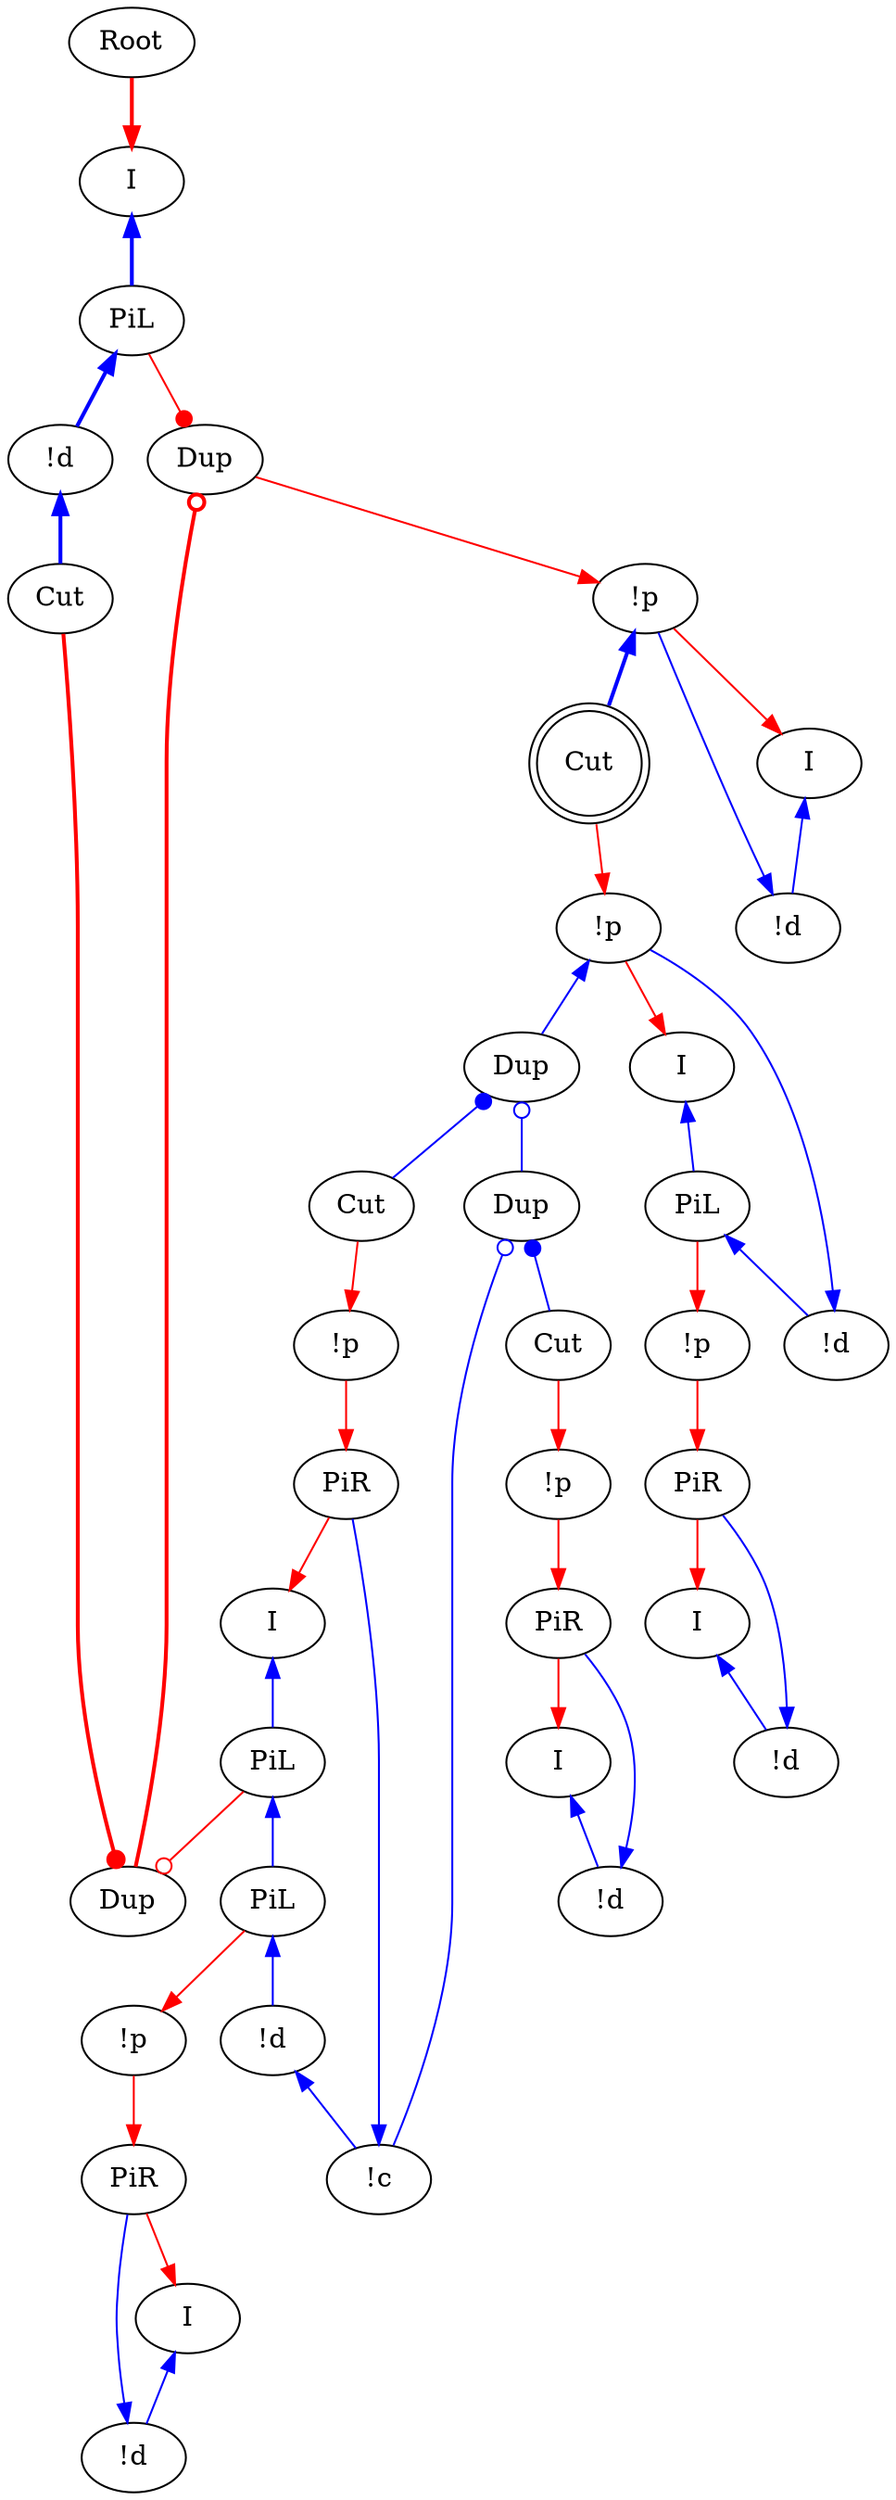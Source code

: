 digraph {
"Root0" [label="Root"]
"!p0" [label="!p"]
"I0" [label="I"]
"!d0" [label="!d"]
"!p1" [label="!p"]
"Cut0" [label="Cut",shape=doublecircle]
"!d1" [label="!d"]
"PiL0" [label="PiL"]
"I1" [label="I"]
"I2" [label="I"]
"!p2" [label="!p"]
"Cut1" [label="Cut"]
"PiR0" [label="PiR"]
"!c0" [label="!c"]
"!d2" [label="!d"]
"PiL1" [label="PiL"]
"PiL2" [label="PiL"]
"I3" [label="I"]
"!p3" [label="!p"]
"!p4" [label="!p"]
"Cut2" [label="Cut"]
"PiR1" [label="PiR"]
"PiR2" [label="PiR"]
"!d3" [label="!d"]
"I4" [label="I"]
"Dup1_0" [label="Dup"]
"Dup1_1" [label="Dup"]
"!d4" [label="!d"]
"I5" [label="I"]
"!p5" [label="!p"]
"PiR3" [label="PiR"]
"Cut3" [label="Cut"]
"!d5" [label="!d"]
"!d6" [label="!d"]
"I6" [label="I"]
"Dup3_0" [label="Dup"]
"Dup3_1" [label="Dup"]
"PiL3" [label="PiL"]
"!p1" -> "I1"[color=red,tooltip="e11"]
"!d1" -> "!p1"[color=blue,tooltip="e13",dir=back]
"!p1" -> "Dup1_0"[color=blue,tooltip="e15",dir=back]
"PiL0" -> "!d1"[color=blue,tooltip="e17",dir=back]
"I1" -> "PiL0"[color=blue,tooltip="e19",dir=back]
"PiL0" -> "!p3"[color=red,tooltip="e21"]
"Dup1_0" -> "Cut1"[color=blue,tooltip="e23",arrowtail=dot,dir=back]
"Dup1_0" -> "Dup3_0"[color=blue,tooltip="e25",arrowtail=odot,dir=back]
"I2" -> "PiL3"[color=blue,tooltip="e32",penwidth=2,dir=back]
"PiL3" -> "Dup1_1"[color=red,tooltip="e34",arrowhead=dot]
"Dup3_1" -> "Dup1_1"[color=red,tooltip="e35",arrowhead=odot,penwidth=2]
"Cut1" -> "!p2"[color=red,tooltip="e37"]
"!p2" -> "PiR0"[color=red,tooltip="e39"]
"!c0" -> "PiR0"[color=blue,tooltip="e41",dir=back]
"PiR0" -> "I3"[color=red,tooltip="e43"]
"Dup3_0" -> "Cut2"[color=blue,tooltip="e45",arrowtail=dot,dir=back]
"!d2" -> "!c0"[color=blue,tooltip="e46",dir=back]
"Dup3_0" -> "!c0"[color=blue,tooltip="e47",arrowtail=odot,dir=back]
"PiL1" -> "!d2"[color=blue,tooltip="e49",dir=back]
"PiL2" -> "PiL1"[color=blue,tooltip="e51",dir=back]
"PiL1" -> "!p5"[color=red,tooltip="e53"]
"I3" -> "PiL2"[color=blue,tooltip="e55",dir=back]
"Cut3" -> "Dup3_1"[color=red,tooltip="e56",arrowhead=dot,penwidth=2]
"PiL2" -> "Dup3_1"[color=red,tooltip="e57",arrowhead=odot]
"!p3" -> "PiR1"[color=red,tooltip="e59"]
"Cut2" -> "!p4"[color=red,tooltip="e63"]
"!p4" -> "PiR2"[color=red,tooltip="e65"]
"!d3" -> "PiR1"[color=blue,tooltip="e67",dir=back]
"PiR1" -> "I4"[color=red,tooltip="e69"]
"!d4" -> "PiR2"[color=blue,tooltip="e75",dir=back]
"PiR2" -> "I5"[color=red,tooltip="e77"]
"I4" -> "!d3"[color=blue,tooltip="e79",dir=back]
"I5" -> "!d4"[color=blue,tooltip="e83",dir=back]
"!p5" -> "PiR3"[color=red,tooltip="e85"]
"!d5" -> "Cut3"[color=blue,tooltip="e86",penwidth=2,dir=back]
"!d6" -> "PiR3"[color=blue,tooltip="e87",dir=back]
"PiR3" -> "I6"[color=red,tooltip="e89"]
"Cut0" -> "!p1"[color=red,tooltip="e9"]
"PiL3" -> "!d5"[color=blue,tooltip="e90",penwidth=2,dir=back]
"I6" -> "!d6"[color=blue,tooltip="e91",dir=back]
"Root0" -> "I2"[color=red,tooltip="rettop",penwidth=2]
"!p0" -> "Cut0"[color=blue,tooltip="y2",penwidth=2,dir=back]
"!d0" -> "!p0"[color=blue,tooltip="yj",dir=back]
"I0" -> "!d0"[color=blue,tooltip="yl2",dir=back]
"!p0" -> "I0"[color=red,tooltip="yli"]
"Dup1_1" -> "!p0"[color=red,tooltip="ylp"]
}
